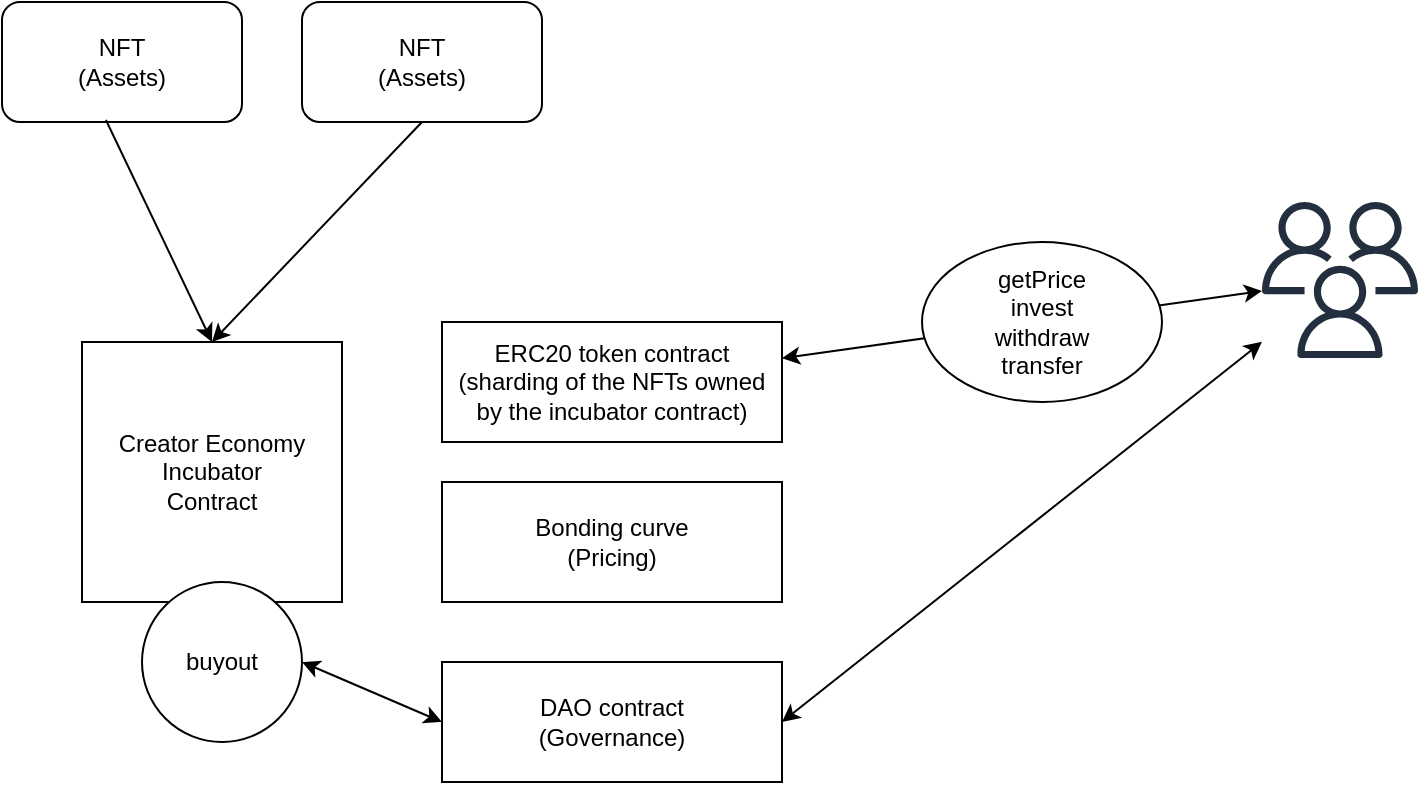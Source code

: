 <mxfile version="14.4.3" type="device"><diagram id="tkaXrSphhHcout2vL9Mw" name="Page-1"><mxGraphModel dx="1106" dy="781" grid="1" gridSize="10" guides="1" tooltips="1" connect="1" arrows="1" fold="1" page="1" pageScale="1" pageWidth="850" pageHeight="1100" math="0" shadow="0"><root><mxCell id="0"/><mxCell id="1" parent="0"/><mxCell id="aqct1mqfN5OKbVmf4n14-1" value="Creator Economy Incubator&lt;br&gt;Contract" style="whiteSpace=wrap;html=1;aspect=fixed;" vertex="1" parent="1"><mxGeometry x="140" y="270" width="130" height="130" as="geometry"/></mxCell><mxCell id="aqct1mqfN5OKbVmf4n14-2" value="NFT&lt;br&gt;(Assets)" style="rounded=1;whiteSpace=wrap;html=1;" vertex="1" parent="1"><mxGeometry x="100" y="100" width="120" height="60" as="geometry"/></mxCell><mxCell id="aqct1mqfN5OKbVmf4n14-3" value="NFT&lt;br&gt;(Assets)" style="rounded=1;whiteSpace=wrap;html=1;" vertex="1" parent="1"><mxGeometry x="250" y="100" width="120" height="60" as="geometry"/></mxCell><mxCell id="aqct1mqfN5OKbVmf4n14-4" value="" style="endArrow=classic;html=1;exitX=0.433;exitY=0.983;exitDx=0;exitDy=0;exitPerimeter=0;entryX=0.5;entryY=0;entryDx=0;entryDy=0;" edge="1" parent="1" source="aqct1mqfN5OKbVmf4n14-2" target="aqct1mqfN5OKbVmf4n14-1"><mxGeometry width="50" height="50" relative="1" as="geometry"><mxPoint x="350" y="440" as="sourcePoint"/><mxPoint x="400" y="390" as="targetPoint"/></mxGeometry></mxCell><mxCell id="aqct1mqfN5OKbVmf4n14-5" value="" style="endArrow=classic;html=1;exitX=0.5;exitY=1;exitDx=0;exitDy=0;entryX=0.5;entryY=0;entryDx=0;entryDy=0;" edge="1" parent="1" source="aqct1mqfN5OKbVmf4n14-3" target="aqct1mqfN5OKbVmf4n14-1"><mxGeometry width="50" height="50" relative="1" as="geometry"><mxPoint x="350" y="440" as="sourcePoint"/><mxPoint x="400" y="390" as="targetPoint"/></mxGeometry></mxCell><mxCell id="aqct1mqfN5OKbVmf4n14-6" value="ERC20 token contract&lt;br&gt;(sharding of the NFTs owned by the incubator contract)" style="rounded=0;whiteSpace=wrap;html=1;" vertex="1" parent="1"><mxGeometry x="320" y="260" width="170" height="60" as="geometry"/></mxCell><mxCell id="aqct1mqfN5OKbVmf4n14-7" value="Bonding curve&lt;br&gt;(Pricing)" style="rounded=0;whiteSpace=wrap;html=1;" vertex="1" parent="1"><mxGeometry x="320" y="340" width="170" height="60" as="geometry"/></mxCell><mxCell id="aqct1mqfN5OKbVmf4n14-8" value="DAO contract&lt;br&gt;(Governance)" style="rounded=0;whiteSpace=wrap;html=1;" vertex="1" parent="1"><mxGeometry x="320" y="430" width="170" height="60" as="geometry"/></mxCell><mxCell id="aqct1mqfN5OKbVmf4n14-9" value="" style="outlineConnect=0;fontColor=#232F3E;gradientColor=none;fillColor=#232F3E;strokeColor=none;dashed=0;verticalLabelPosition=bottom;verticalAlign=top;align=center;html=1;fontSize=12;fontStyle=0;aspect=fixed;pointerEvents=1;shape=mxgraph.aws4.users;" vertex="1" parent="1"><mxGeometry x="730" y="200" width="78" height="78" as="geometry"/></mxCell><mxCell id="aqct1mqfN5OKbVmf4n14-10" value="" style="endArrow=classic;startArrow=classic;html=1;" edge="1" parent="1" source="aqct1mqfN5OKbVmf4n14-9" target="aqct1mqfN5OKbVmf4n14-6"><mxGeometry width="50" height="50" relative="1" as="geometry"><mxPoint x="520" y="420" as="sourcePoint"/><mxPoint x="570" y="370" as="targetPoint"/></mxGeometry></mxCell><mxCell id="aqct1mqfN5OKbVmf4n14-11" value="getPrice&lt;br&gt;invest&lt;br&gt;withdraw&lt;br&gt;transfer" style="ellipse;whiteSpace=wrap;html=1;" vertex="1" parent="1"><mxGeometry x="560" y="220" width="120" height="80" as="geometry"/></mxCell><mxCell id="aqct1mqfN5OKbVmf4n14-12" value="buyout" style="ellipse;whiteSpace=wrap;html=1;" vertex="1" parent="1"><mxGeometry x="170" y="390" width="80" height="80" as="geometry"/></mxCell><mxCell id="aqct1mqfN5OKbVmf4n14-13" value="" style="endArrow=classic;startArrow=classic;html=1;exitX=1;exitY=0.5;exitDx=0;exitDy=0;" edge="1" parent="1" source="aqct1mqfN5OKbVmf4n14-8" target="aqct1mqfN5OKbVmf4n14-9"><mxGeometry width="50" height="50" relative="1" as="geometry"><mxPoint x="570" y="400" as="sourcePoint"/><mxPoint x="620" y="350" as="targetPoint"/></mxGeometry></mxCell><mxCell id="aqct1mqfN5OKbVmf4n14-14" value="" style="endArrow=classic;startArrow=classic;html=1;entryX=1;entryY=0.5;entryDx=0;entryDy=0;exitX=0;exitY=0.5;exitDx=0;exitDy=0;" edge="1" parent="1" source="aqct1mqfN5OKbVmf4n14-8" target="aqct1mqfN5OKbVmf4n14-12"><mxGeometry width="50" height="50" relative="1" as="geometry"><mxPoint x="570" y="400" as="sourcePoint"/><mxPoint x="620" y="350" as="targetPoint"/></mxGeometry></mxCell></root></mxGraphModel></diagram></mxfile>